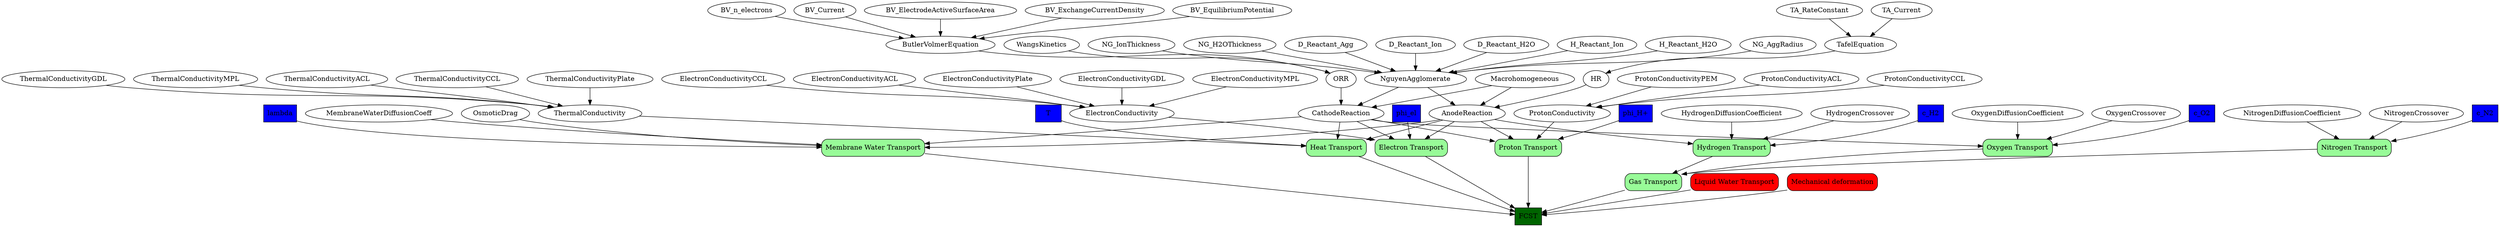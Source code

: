 digraph g{
  GasTransport -> FCST
  ProtonTransport -> FCST
  ElectronTransport -> FCST
  HeatTransport -> FCST
  LiquidWaterTransport -> FCST
  MembraneWaterTransport -> FCST
  MechanicalDeformation -> FCST

  OxygenTransport -> GasTransport
  HydrogenTransport -> GasTransport
  NitrogenTransport -> GasTransport
  
  
  OxygenDiffusionCoefficient 	-> OxygenTransport
  CathodeReaction            	-> OxygenTransport
  OxygenCrossover            	-> OxygenTransport
  O2Concentration	    	-> OxygenTransport
  HydrogenDiffusionCoefficient 	-> HydrogenTransport
  AnodeReaction                	-> HydrogenTransport
  HydrogenCrossover            	-> HydrogenTransport
  H2Concentration		-> HydrogenTransport
  NitrogenDiffusionCoefficient 	-> NitrogenTransport
  NitrogenCrossover            	-> NitrogenTransport
  N2Concentration		-> NitrogenTransport
  
  
  
  
  
  phi_proton			-> ProtonTransport
  ProtonConductivity -> ProtonTransport
  ProtonConductivityPEM -> ProtonConductivity
  ProtonConductivityACL -> ProtonConductivity
  ProtonConductivityCCL -> ProtonConductivity
  
  AnodeReaction -> ProtonTransport
  CathodeReaction -> ProtonTransport
  
  
  
  ElectronConductivity 		-> ElectronTransport
  phi_el				-> ElectronTransport
  ElectronConductivityPlate 	-> ElectronConductivity
  ElectronConductivityGDL 	-> ElectronConductivity
  ElectronConductivityMPL 	-> ElectronConductivity
  ElectronConductivityCCL 	-> ElectronConductivity
  ElectronConductivityACL 	-> ElectronConductivity
  
  AnodeReaction -> ElectronTransport
  CathodeReaction -> ElectronTransport
  
  ThermalConductivity 	-> HeatTransport
  Temperature		-> HeatTransport
  ThermalConductivityPlate -> ThermalConductivity
  ThermalConductivityGDL -> ThermalConductivity
  ThermalConductivityMPL -> ThermalConductivity
  ThermalConductivityACL -> ThermalConductivity
  ThermalConductivityCCL -> ThermalConductivity
  
  AnodeReaction -> HeatTransport
  CathodeReaction -> HeatTransport
  
  lambda				-> MembraneWaterTransport
  MembraneWaterDiffusionCoeff 	-> MembraneWaterTransport
  OsmoticDrag 			-> MembraneWaterTransport
  AnodeReaction 			-> MembraneWaterTransport
  CathodeReaction 		-> MembraneWaterTransport
  
  
  Macrohomogeneous	-> AnodeReaction
  Macrohomogeneous	-> CathodeReaction
  NguyenAgglomerate	-> CathodeReaction
  NguyenAgglomerate	-> AnodeReaction
  
  NG_AggRadius		-> NguyenAgglomerate
  NG_IonThickness	-> NguyenAgglomerate
  NG_H2OThickness	-> NguyenAgglomerate
  D_Reactant_Agg		-> NguyenAgglomerate
  D_Reactant_Ion		-> NguyenAgglomerate
  D_Reactant_H2O		-> NguyenAgglomerate
  H_Reactant_Ion		-> NguyenAgglomerate
  H_Reactant_H2O		-> NguyenAgglomerate
  
  ORR			-> CathodeReaction
  HR			-> AnodeReaction
  
  TafelEquation		-> HR
  ButlerVolmerEquation	-> ORR
  
  BV_Current				-> ButlerVolmerEquation
  BV_ElectrodeActiveSurfaceArea		-> ButlerVolmerEquation
  BV_ExchangeCurrentDensity		-> ButlerVolmerEquation
  BV_EquilibriumPotential		-> ButlerVolmerEquation
  BV_n_electrons				-> ButlerVolmerEquation
  
  TA_Current		-> TafelEquation
  TA_RateConstant	-> TafelEquation
  
  WangsKinetics		-> ORR
  
  
  
  
  FCST [label="FCST",shape=box,fillcolor="darkgreen",style="filled"];
  GasTransport [label="Gas Transport",shape=box,fillcolor="palegreen",style="filled,rounded"];
  ProtonTransport [label="Proton Transport",shape=box,fillcolor="palegreen",style="filled,rounded"];
  ElectronTransport [label="Electron Transport",shape=box,fillcolor="palegreen",style="filled,rounded"];
  HeatTransport [label="Heat Transport",shape=box,fillcolor="palegreen",style="filled,rounded"];
  LiquidWaterTransport [label="Liquid Water Transport",shape=box,fillcolor="red",style="filled,rounded"];
  MembraneWaterTransport [label="Membrane Water Transport",shape=box,fillcolor="palegreen",style="filled,rounded"];
  MechanicalDeformation [label="Mechanical deformation",shape=box,fillcolor="red",style="filled,rounded"];
  OxygenTransport [label="Oxygen Transport",shape=box,fillcolor="palegreen",style="filled,rounded"];
  HydrogenTransport [label="Hydrogen Transport",shape=box,fillcolor="palegreen",style="filled,rounded"];
  NitrogenTransport [label="Nitrogen Transport",shape=box,fillcolor="palegreen",style="filled,rounded"];
  
  O2Concentration [label="c_O2",shape=box,fillcolor="blue",style="filled"];
  H2Concentration [label="c_H2",shape=box,fillcolor="blue",style="filled"];
  N2Concentration [label="c_N2",shape=box,fillcolor="blue",style="filled"];
  
  phi_proton 	[label="\phi_H+",shape=box,fillcolor="blue",style="filled"];
  phi_el 	[label="\phi_el",shape=box,fillcolor="blue",style="filled"];
  
  Temperature 	[label="T",shape=box,fillcolor="blue",style="filled"];
  
  lambda 	[label="lambda",shape=box,fillcolor="blue",style="filled"];
  
}
